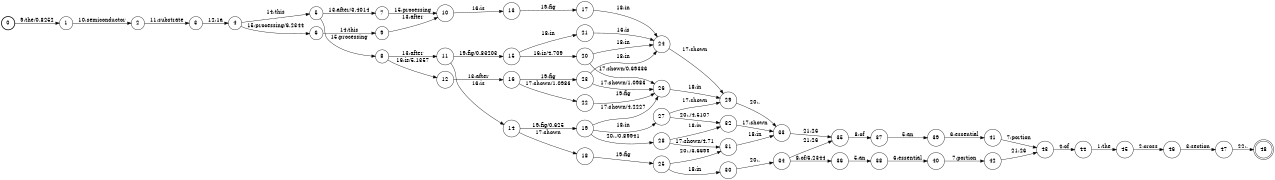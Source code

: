 digraph FST {
rankdir = LR;
size = "8.5,11";
label = "";
center = 1;
orientation = Portrait;
ranksep = "0.4";
nodesep = "0.25";
0 [label = "0", shape = circle, style = bold, fontsize = 14]
	0 -> 1 [label = "9:the/0.8252", fontsize = 14];
1 [label = "1", shape = circle, style = solid, fontsize = 14]
	1 -> 2 [label = "10:semiconductor", fontsize = 14];
2 [label = "2", shape = circle, style = solid, fontsize = 14]
	2 -> 3 [label = "11:substrate", fontsize = 14];
3 [label = "3", shape = circle, style = solid, fontsize = 14]
	3 -> 4 [label = "12:1a", fontsize = 14];
4 [label = "4", shape = circle, style = solid, fontsize = 14]
	4 -> 5 [label = "14:this", fontsize = 14];
	4 -> 6 [label = "15:processing/6.2344", fontsize = 14];
5 [label = "5", shape = circle, style = solid, fontsize = 14]
	5 -> 7 [label = "13:after/3.4014", fontsize = 14];
	5 -> 8 [label = "15:processing", fontsize = 14];
6 [label = "6", shape = circle, style = solid, fontsize = 14]
	6 -> 9 [label = "14:this", fontsize = 14];
7 [label = "7", shape = circle, style = solid, fontsize = 14]
	7 -> 10 [label = "15:processing", fontsize = 14];
8 [label = "8", shape = circle, style = solid, fontsize = 14]
	8 -> 11 [label = "13:after", fontsize = 14];
	8 -> 12 [label = "16:is/5.1357", fontsize = 14];
9 [label = "9", shape = circle, style = solid, fontsize = 14]
	9 -> 10 [label = "13:after", fontsize = 14];
10 [label = "10", shape = circle, style = solid, fontsize = 14]
	10 -> 13 [label = "16:is", fontsize = 14];
11 [label = "11", shape = circle, style = solid, fontsize = 14]
	11 -> 14 [label = "16:is", fontsize = 14];
	11 -> 15 [label = "19:fig/0.83203", fontsize = 14];
12 [label = "12", shape = circle, style = solid, fontsize = 14]
	12 -> 16 [label = "13:after", fontsize = 14];
13 [label = "13", shape = circle, style = solid, fontsize = 14]
	13 -> 17 [label = "19:fig", fontsize = 14];
14 [label = "14", shape = circle, style = solid, fontsize = 14]
	14 -> 18 [label = "17:shown", fontsize = 14];
	14 -> 19 [label = "19:fig/0.625", fontsize = 14];
15 [label = "15", shape = circle, style = solid, fontsize = 14]
	15 -> 20 [label = "16:is/4.709", fontsize = 14];
	15 -> 21 [label = "18:in", fontsize = 14];
16 [label = "16", shape = circle, style = solid, fontsize = 14]
	16 -> 22 [label = "17:shown/1.0986", fontsize = 14];
	16 -> 23 [label = "19:fig", fontsize = 14];
17 [label = "17", shape = circle, style = solid, fontsize = 14]
	17 -> 24 [label = "18:in", fontsize = 14];
18 [label = "18", shape = circle, style = solid, fontsize = 14]
	18 -> 25 [label = "19:fig", fontsize = 14];
19 [label = "19", shape = circle, style = solid, fontsize = 14]
	19 -> 26 [label = "17:shown/4.2227", fontsize = 14];
	19 -> 27 [label = "18:in", fontsize = 14];
	19 -> 28 [label = "20:./0.89941", fontsize = 14];
20 [label = "20", shape = circle, style = solid, fontsize = 14]
	20 -> 26 [label = "17:shown/0.69336", fontsize = 14];
	20 -> 24 [label = "18:in", fontsize = 14];
21 [label = "21", shape = circle, style = solid, fontsize = 14]
	21 -> 24 [label = "16:is", fontsize = 14];
22 [label = "22", shape = circle, style = solid, fontsize = 14]
	22 -> 26 [label = "19:fig", fontsize = 14];
23 [label = "23", shape = circle, style = solid, fontsize = 14]
	23 -> 26 [label = "17:shown/1.0986", fontsize = 14];
	23 -> 24 [label = "18:in", fontsize = 14];
24 [label = "24", shape = circle, style = solid, fontsize = 14]
	24 -> 29 [label = "17:shown", fontsize = 14];
25 [label = "25", shape = circle, style = solid, fontsize = 14]
	25 -> 30 [label = "18:in", fontsize = 14];
	25 -> 31 [label = "20:./3.6699", fontsize = 14];
26 [label = "26", shape = circle, style = solid, fontsize = 14]
	26 -> 29 [label = "18:in", fontsize = 14];
27 [label = "27", shape = circle, style = solid, fontsize = 14]
	27 -> 29 [label = "17:shown", fontsize = 14];
	27 -> 32 [label = "20:./4.5107", fontsize = 14];
28 [label = "28", shape = circle, style = solid, fontsize = 14]
	28 -> 31 [label = "17:shown/4.71", fontsize = 14];
	28 -> 32 [label = "18:in", fontsize = 14];
29 [label = "29", shape = circle, style = solid, fontsize = 14]
	29 -> 33 [label = "20:.", fontsize = 14];
30 [label = "30", shape = circle, style = solid, fontsize = 14]
	30 -> 34 [label = "20:.", fontsize = 14];
31 [label = "31", shape = circle, style = solid, fontsize = 14]
	31 -> 33 [label = "18:in", fontsize = 14];
32 [label = "32", shape = circle, style = solid, fontsize = 14]
	32 -> 33 [label = "17:shown", fontsize = 14];
33 [label = "33", shape = circle, style = solid, fontsize = 14]
	33 -> 35 [label = "21:26", fontsize = 14];
34 [label = "34", shape = circle, style = solid, fontsize = 14]
	34 -> 36 [label = "8:of/6.2344", fontsize = 14];
	34 -> 35 [label = "21:26", fontsize = 14];
35 [label = "35", shape = circle, style = solid, fontsize = 14]
	35 -> 37 [label = "8:of", fontsize = 14];
36 [label = "36", shape = circle, style = solid, fontsize = 14]
	36 -> 38 [label = "5:an", fontsize = 14];
37 [label = "37", shape = circle, style = solid, fontsize = 14]
	37 -> 39 [label = "5:an", fontsize = 14];
38 [label = "38", shape = circle, style = solid, fontsize = 14]
	38 -> 40 [label = "6:essential", fontsize = 14];
39 [label = "39", shape = circle, style = solid, fontsize = 14]
	39 -> 41 [label = "6:essential", fontsize = 14];
40 [label = "40", shape = circle, style = solid, fontsize = 14]
	40 -> 42 [label = "7:portion", fontsize = 14];
41 [label = "41", shape = circle, style = solid, fontsize = 14]
	41 -> 43 [label = "7:portion", fontsize = 14];
42 [label = "42", shape = circle, style = solid, fontsize = 14]
	42 -> 43 [label = "21:26", fontsize = 14];
43 [label = "43", shape = circle, style = solid, fontsize = 14]
	43 -> 44 [label = "4:of", fontsize = 14];
44 [label = "44", shape = circle, style = solid, fontsize = 14]
	44 -> 45 [label = "1:the", fontsize = 14];
45 [label = "45", shape = circle, style = solid, fontsize = 14]
	45 -> 46 [label = "2:cross", fontsize = 14];
46 [label = "46", shape = circle, style = solid, fontsize = 14]
	46 -> 47 [label = "3:section", fontsize = 14];
47 [label = "47", shape = circle, style = solid, fontsize = 14]
	47 -> 48 [label = "22:.", fontsize = 14];
48 [label = "48", shape = doublecircle, style = solid, fontsize = 14]
}
